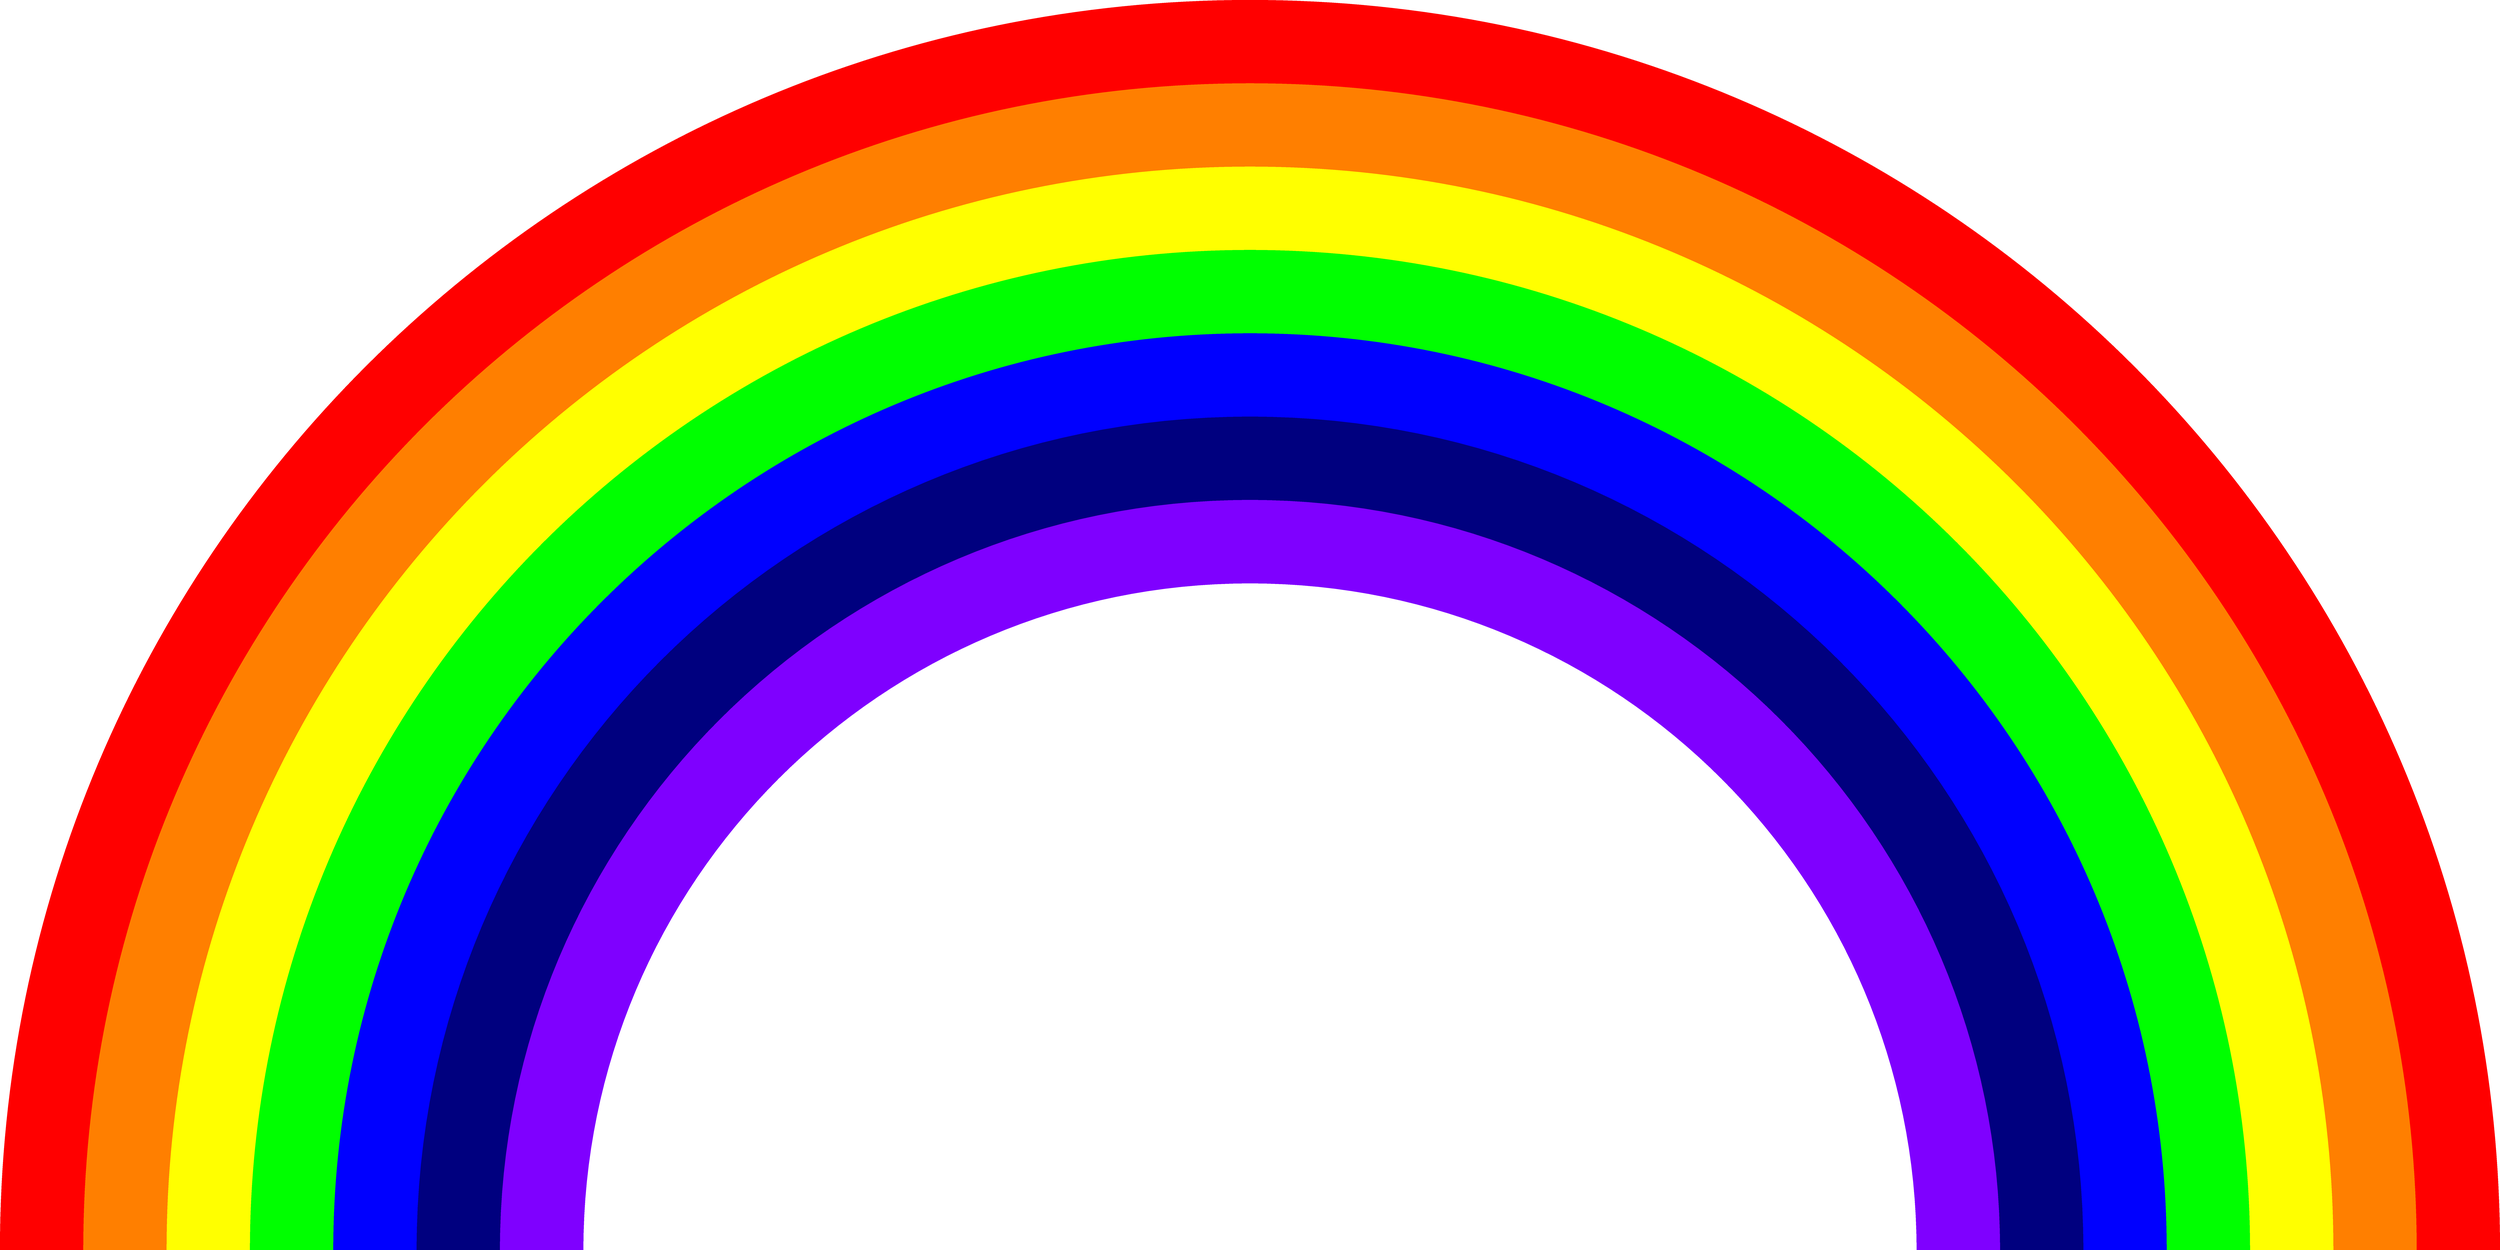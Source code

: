 // Define the colors of the rainbow in order
pen[] rainbowColors = {
    red, orange, yellow, green, blue, deepblue, purple
};

// Set the unitsize for scaling
unitsize(5cm); // Adjust to make the drawing larger or smaller

// Center and radius for the rainbow
pair center = (0, 0);
real radius = 30; // Outer radius of the rainbow
real thickness = 2; // Thickness of each color band

// Draw each band of the rainbow as a filled sector
for (int i = 0; i < rainbowColors.length; ++i) {
    fill(arc(center, radius - i * thickness, 0, 180)--
         reverse(arc(center, radius - (i + 1) * thickness, 0, 180))--cycle, 
         rainbowColors[i]);
}
